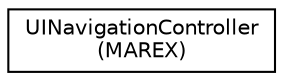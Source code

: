digraph "类继承关系图"
{
  edge [fontname="Helvetica",fontsize="10",labelfontname="Helvetica",labelfontsize="10"];
  node [fontname="Helvetica",fontsize="10",shape=record];
  rankdir="LR";
  Node0 [label="UINavigationController\l(MAREX)",height=0.2,width=0.4,color="black", fillcolor="white", style="filled",URL="$category_u_i_navigation_controller_07_m_a_r_e_x_08.html"];
}
